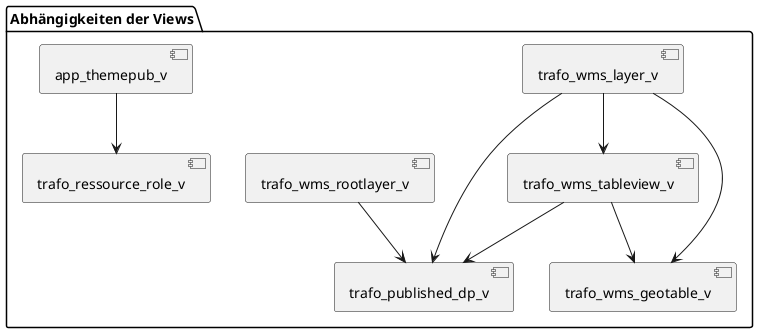 @startuml

package "Abhängigkeiten der Views" {

    [trafo_wms_layer_v]
    [trafo_wms_geotable_v]
    [trafo_published_dp_v]
    [trafo_wms_rootlayer_v]
    [trafo_wms_tableview_v]
    
    [trafo_ressource_role_v]
    [app_themepub_v]
    
    trafo_wms_rootlayer_v --> trafo_published_dp_v
    trafo_wms_tableview_v --> trafo_published_dp_v
    
    trafo_wms_tableview_v --> trafo_wms_geotable_v

    trafo_wms_layer_v --> trafo_wms_geotable_v
    trafo_wms_layer_v --> trafo_published_dp_v
    trafo_wms_layer_v --> trafo_wms_tableview_v
    
    app_themepub_v --> trafo_ressource_role_v
}

@enduml

